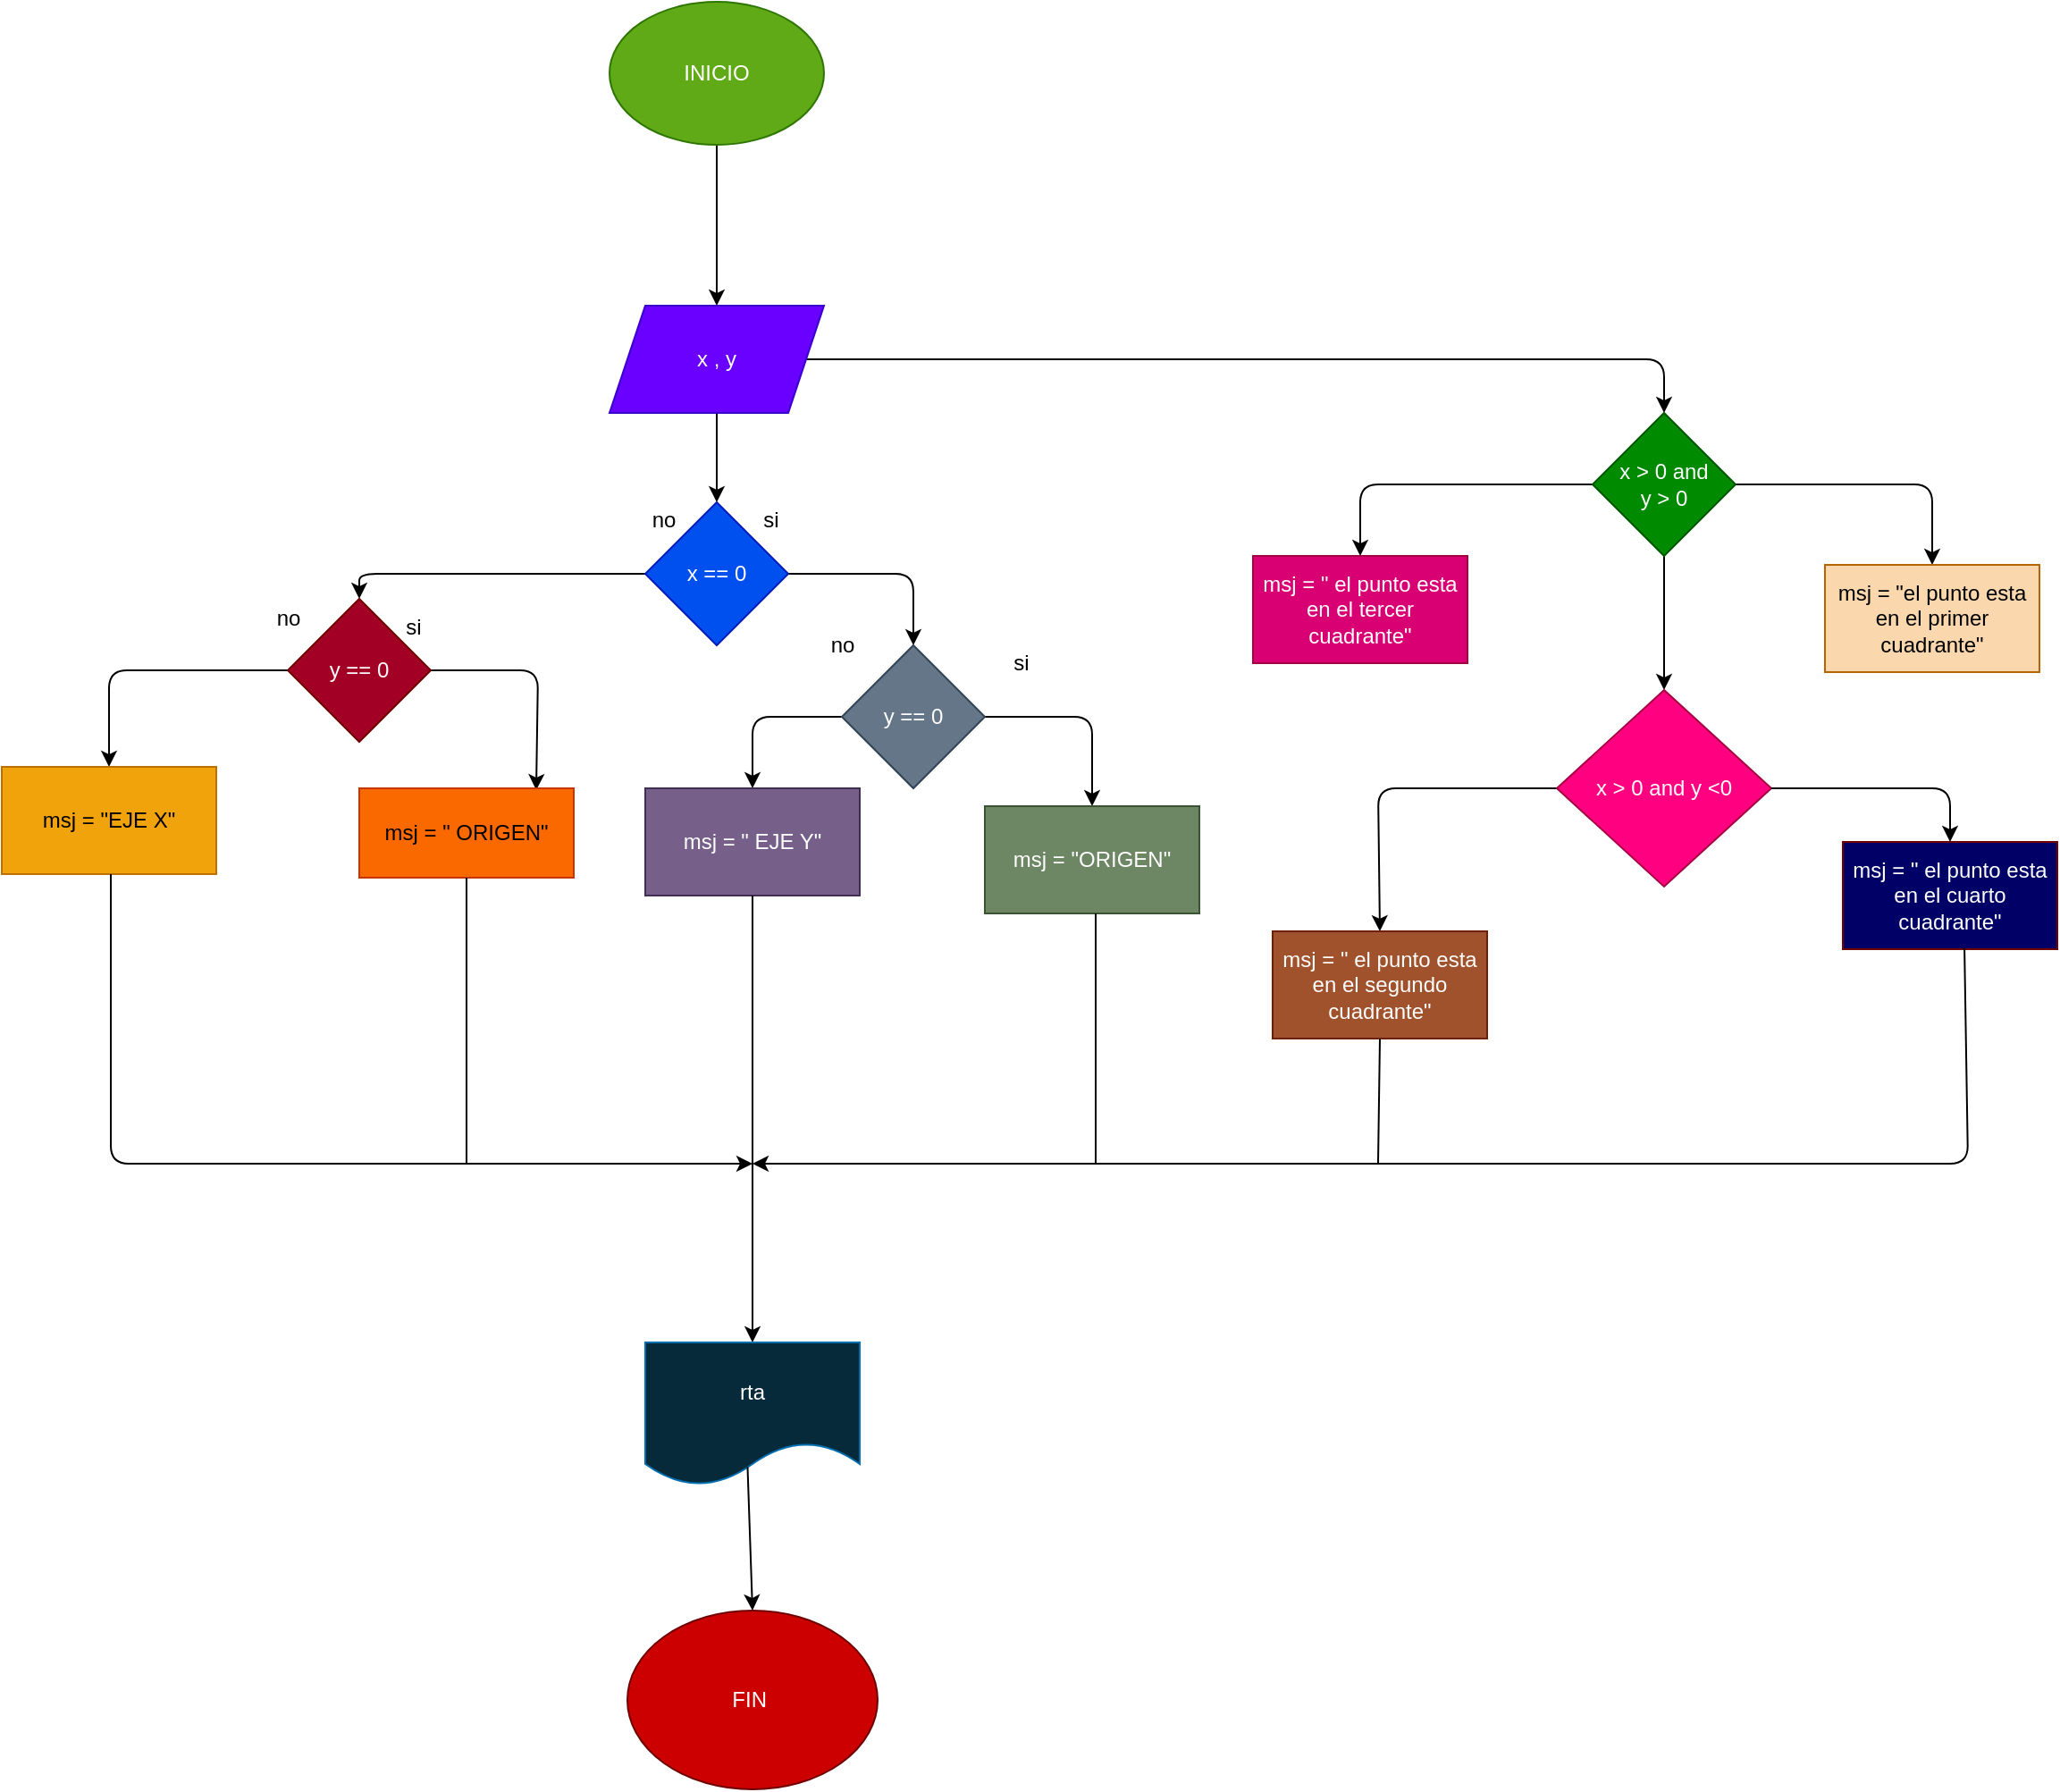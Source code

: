 <mxfile>
    <diagram id="8davi5XSk05cAcFORBnF" name="Page-1">
        <mxGraphModel dx="960" dy="800" grid="1" gridSize="10" guides="1" tooltips="1" connect="1" arrows="1" fold="1" page="1" pageScale="1" pageWidth="850" pageHeight="1100" math="0" shadow="0">
            <root>
                <mxCell id="0"/>
                <mxCell id="1" parent="0"/>
                <mxCell id="4" value="" style="edgeStyle=none;html=1;" parent="1" source="2" target="3" edge="1">
                    <mxGeometry relative="1" as="geometry"/>
                </mxCell>
                <mxCell id="2" value="INICIO" style="ellipse;whiteSpace=wrap;html=1;fillColor=#60a917;fontColor=#ffffff;strokeColor=#2D7600;" parent="1" vertex="1">
                    <mxGeometry x="360" y="20" width="120" height="80" as="geometry"/>
                </mxCell>
                <mxCell id="6" value="" style="edgeStyle=none;html=1;" parent="1" source="3" target="5" edge="1">
                    <mxGeometry relative="1" as="geometry"/>
                </mxCell>
                <mxCell id="23" value="" style="edgeStyle=none;html=1;" parent="1" source="3" target="22" edge="1">
                    <mxGeometry relative="1" as="geometry">
                        <Array as="points">
                            <mxPoint x="950" y="220"/>
                        </Array>
                    </mxGeometry>
                </mxCell>
                <mxCell id="3" value="x , y" style="shape=parallelogram;perimeter=parallelogramPerimeter;whiteSpace=wrap;html=1;fixedSize=1;fillColor=#6a00ff;fontColor=#ffffff;strokeColor=#3700CC;" parent="1" vertex="1">
                    <mxGeometry x="360" y="190" width="120" height="60" as="geometry"/>
                </mxCell>
                <mxCell id="10" value="" style="edgeStyle=none;html=1;" parent="1" source="5" target="9" edge="1">
                    <mxGeometry relative="1" as="geometry">
                        <Array as="points">
                            <mxPoint x="530" y="340"/>
                        </Array>
                    </mxGeometry>
                </mxCell>
                <mxCell id="16" value="" style="edgeStyle=none;html=1;" parent="1" source="5" target="15" edge="1">
                    <mxGeometry relative="1" as="geometry">
                        <Array as="points">
                            <mxPoint x="220" y="340"/>
                        </Array>
                    </mxGeometry>
                </mxCell>
                <mxCell id="5" value="x == 0" style="rhombus;whiteSpace=wrap;html=1;fillColor=#0050ef;fontColor=#ffffff;strokeColor=#001DBC;" parent="1" vertex="1">
                    <mxGeometry x="380" y="300" width="80" height="80" as="geometry"/>
                </mxCell>
                <mxCell id="7" value="si" style="text;html=1;align=center;verticalAlign=middle;resizable=0;points=[];autosize=1;strokeColor=none;fillColor=none;" parent="1" vertex="1">
                    <mxGeometry x="435" y="295" width="30" height="30" as="geometry"/>
                </mxCell>
                <mxCell id="8" value="no" style="text;html=1;align=center;verticalAlign=middle;resizable=0;points=[];autosize=1;strokeColor=none;fillColor=none;" parent="1" vertex="1">
                    <mxGeometry x="370" y="295" width="40" height="30" as="geometry"/>
                </mxCell>
                <mxCell id="12" value="" style="edgeStyle=none;html=1;" parent="1" source="9" target="11" edge="1">
                    <mxGeometry relative="1" as="geometry">
                        <Array as="points">
                            <mxPoint x="630" y="420"/>
                        </Array>
                    </mxGeometry>
                </mxCell>
                <mxCell id="14" value="" style="edgeStyle=none;html=1;" parent="1" source="9" target="13" edge="1">
                    <mxGeometry relative="1" as="geometry">
                        <Array as="points">
                            <mxPoint x="440" y="420"/>
                        </Array>
                    </mxGeometry>
                </mxCell>
                <mxCell id="9" value="y == 0" style="rhombus;whiteSpace=wrap;html=1;fillColor=#647687;fontColor=#ffffff;strokeColor=#314354;" parent="1" vertex="1">
                    <mxGeometry x="490" y="380" width="80" height="80" as="geometry"/>
                </mxCell>
                <mxCell id="11" value="msj = &quot;ORIGEN&quot;" style="whiteSpace=wrap;html=1;fillColor=#6d8764;fontColor=#ffffff;strokeColor=#3A5431;" parent="1" vertex="1">
                    <mxGeometry x="570" y="470" width="120" height="60" as="geometry"/>
                </mxCell>
                <mxCell id="13" value="msj = &quot; EJE Y&quot;" style="whiteSpace=wrap;html=1;fillColor=#76608a;fontColor=#ffffff;strokeColor=#432D57;" parent="1" vertex="1">
                    <mxGeometry x="380" y="460" width="120" height="60" as="geometry"/>
                </mxCell>
                <mxCell id="18" value="" style="edgeStyle=none;html=1;entryX=0.825;entryY=0.02;entryDx=0;entryDy=0;entryPerimeter=0;" parent="1" source="15" target="17" edge="1">
                    <mxGeometry relative="1" as="geometry">
                        <Array as="points">
                            <mxPoint x="320" y="394"/>
                        </Array>
                    </mxGeometry>
                </mxCell>
                <mxCell id="21" value="" style="edgeStyle=none;html=1;" parent="1" source="15" target="20" edge="1">
                    <mxGeometry relative="1" as="geometry">
                        <Array as="points">
                            <mxPoint x="80" y="394"/>
                        </Array>
                    </mxGeometry>
                </mxCell>
                <mxCell id="15" value="y == 0" style="rhombus;whiteSpace=wrap;html=1;fillColor=#a20025;fontColor=#ffffff;strokeColor=#6F0000;" parent="1" vertex="1">
                    <mxGeometry x="180" y="354" width="80" height="80" as="geometry"/>
                </mxCell>
                <mxCell id="17" value="msj = &quot; ORIGEN&quot;" style="whiteSpace=wrap;html=1;fillColor=#fa6800;fontColor=#000000;strokeColor=#C73500;" parent="1" vertex="1">
                    <mxGeometry x="220" y="460" width="120" height="50" as="geometry"/>
                </mxCell>
                <mxCell id="20" value="msj = &quot;EJE X&quot;" style="whiteSpace=wrap;html=1;fillColor=#f0a30a;fontColor=#000000;strokeColor=#BD7000;" parent="1" vertex="1">
                    <mxGeometry x="20" y="448" width="120" height="60" as="geometry"/>
                </mxCell>
                <mxCell id="29" value="" style="edgeStyle=none;html=1;" edge="1" parent="1" source="22" target="28">
                    <mxGeometry relative="1" as="geometry">
                        <Array as="points">
                            <mxPoint x="1100" y="290"/>
                        </Array>
                    </mxGeometry>
                </mxCell>
                <mxCell id="31" value="" style="edgeStyle=none;html=1;" edge="1" parent="1" source="22" target="30">
                    <mxGeometry relative="1" as="geometry">
                        <Array as="points">
                            <mxPoint x="780" y="290"/>
                        </Array>
                    </mxGeometry>
                </mxCell>
                <mxCell id="33" value="" style="edgeStyle=none;html=1;" edge="1" parent="1" source="22" target="32">
                    <mxGeometry relative="1" as="geometry"/>
                </mxCell>
                <mxCell id="22" value="x &amp;gt; 0 and&lt;br&gt;y &amp;gt; 0" style="rhombus;whiteSpace=wrap;html=1;fillColor=#008a00;fontColor=#ffffff;strokeColor=#005700;" parent="1" vertex="1">
                    <mxGeometry x="910" y="250" width="80" height="80" as="geometry"/>
                </mxCell>
                <mxCell id="24" value="si" style="text;html=1;align=center;verticalAlign=middle;resizable=0;points=[];autosize=1;strokeColor=none;fillColor=none;" vertex="1" parent="1">
                    <mxGeometry x="235" y="355" width="30" height="30" as="geometry"/>
                </mxCell>
                <mxCell id="25" value="no" style="text;html=1;align=center;verticalAlign=middle;resizable=0;points=[];autosize=1;strokeColor=none;fillColor=none;" vertex="1" parent="1">
                    <mxGeometry x="160" y="350" width="40" height="30" as="geometry"/>
                </mxCell>
                <mxCell id="26" value="si" style="text;html=1;align=center;verticalAlign=middle;resizable=0;points=[];autosize=1;strokeColor=none;fillColor=none;" vertex="1" parent="1">
                    <mxGeometry x="575" y="375" width="30" height="30" as="geometry"/>
                </mxCell>
                <mxCell id="27" value="no" style="text;html=1;align=center;verticalAlign=middle;resizable=0;points=[];autosize=1;strokeColor=none;fillColor=none;" vertex="1" parent="1">
                    <mxGeometry x="470" y="365" width="40" height="30" as="geometry"/>
                </mxCell>
                <mxCell id="28" value="&lt;font color=&quot;#000000&quot;&gt;msj = &quot;el punto esta en el primer cuadrante&quot;&lt;/font&gt;" style="whiteSpace=wrap;html=1;fillColor=#fad7ac;strokeColor=#b46504;" vertex="1" parent="1">
                    <mxGeometry x="1040" y="335" width="120" height="60" as="geometry"/>
                </mxCell>
                <mxCell id="30" value="msj = &quot; el punto esta en el tercer cuadrante&quot;" style="whiteSpace=wrap;html=1;fillColor=#d80073;fontColor=#ffffff;strokeColor=#A50040;" vertex="1" parent="1">
                    <mxGeometry x="720" y="330" width="120" height="60" as="geometry"/>
                </mxCell>
                <mxCell id="39" value="" style="edgeStyle=none;html=1;entryX=0.5;entryY=0;entryDx=0;entryDy=0;" edge="1" parent="1" source="32" target="42">
                    <mxGeometry relative="1" as="geometry">
                        <mxPoint x="790" y="540" as="targetPoint"/>
                        <Array as="points">
                            <mxPoint x="790" y="460"/>
                        </Array>
                    </mxGeometry>
                </mxCell>
                <mxCell id="32" value="x &amp;gt; 0 and y &amp;lt;0" style="rhombus;whiteSpace=wrap;html=1;fillColor=#FF0080;fontColor=#ffffff;strokeColor=#A50040;" vertex="1" parent="1">
                    <mxGeometry x="890" y="405" width="120" height="110" as="geometry"/>
                </mxCell>
                <mxCell id="36" value="msj = &quot; el punto esta en el cuarto cuadrante&quot;" style="whiteSpace=wrap;html=1;fillColor=#000066;strokeColor=#6F0000;fontColor=#ffffff;" vertex="1" parent="1">
                    <mxGeometry x="1050" y="490" width="120" height="60" as="geometry"/>
                </mxCell>
                <mxCell id="37" value="" style="endArrow=classic;html=1;exitX=1;exitY=0.5;exitDx=0;exitDy=0;entryX=0.5;entryY=0;entryDx=0;entryDy=0;" edge="1" parent="1" source="32" target="36">
                    <mxGeometry width="50" height="50" relative="1" as="geometry">
                        <mxPoint x="950" y="500" as="sourcePoint"/>
                        <mxPoint x="1000" y="450" as="targetPoint"/>
                        <Array as="points">
                            <mxPoint x="1110" y="460"/>
                        </Array>
                    </mxGeometry>
                </mxCell>
                <mxCell id="42" value="msj = &quot; el punto esta en el segundo cuadrante&quot;" style="whiteSpace=wrap;html=1;fillColor=#a0522d;fontColor=#ffffff;strokeColor=#6D1F00;" vertex="1" parent="1">
                    <mxGeometry x="731" y="540" width="120" height="60" as="geometry"/>
                </mxCell>
                <mxCell id="46" value="" style="endArrow=classic;html=1;exitX=0.5;exitY=1;exitDx=0;exitDy=0;" edge="1" parent="1">
                    <mxGeometry width="50" height="50" relative="1" as="geometry">
                        <mxPoint x="81" y="508" as="sourcePoint"/>
                        <mxPoint x="440" y="670" as="targetPoint"/>
                        <Array as="points">
                            <mxPoint x="81" y="670"/>
                        </Array>
                    </mxGeometry>
                </mxCell>
                <mxCell id="55" value="" style="endArrow=classic;html=1;exitX=0.567;exitY=0.983;exitDx=0;exitDy=0;exitPerimeter=0;" edge="1" parent="1" source="36">
                    <mxGeometry width="50" height="50" relative="1" as="geometry">
                        <mxPoint x="1117" y="550" as="sourcePoint"/>
                        <mxPoint x="440" y="670" as="targetPoint"/>
                        <Array as="points">
                            <mxPoint x="1120" y="670"/>
                        </Array>
                    </mxGeometry>
                </mxCell>
                <mxCell id="56" value="" style="endArrow=none;html=1;entryX=0.5;entryY=1;entryDx=0;entryDy=0;" edge="1" parent="1" target="17">
                    <mxGeometry width="50" height="50" relative="1" as="geometry">
                        <mxPoint x="280" y="670" as="sourcePoint"/>
                        <mxPoint x="290" y="540" as="targetPoint"/>
                    </mxGeometry>
                </mxCell>
                <mxCell id="57" value="" style="endArrow=none;html=1;exitX=0.5;exitY=1;exitDx=0;exitDy=0;" edge="1" parent="1" source="13">
                    <mxGeometry width="50" height="50" relative="1" as="geometry">
                        <mxPoint x="240" y="590" as="sourcePoint"/>
                        <mxPoint x="440" y="670" as="targetPoint"/>
                    </mxGeometry>
                </mxCell>
                <mxCell id="58" value="" style="endArrow=none;html=1;exitX=0.5;exitY=1;exitDx=0;exitDy=0;" edge="1" parent="1">
                    <mxGeometry width="50" height="50" relative="1" as="geometry">
                        <mxPoint x="632" y="530" as="sourcePoint"/>
                        <mxPoint x="632" y="670" as="targetPoint"/>
                    </mxGeometry>
                </mxCell>
                <mxCell id="59" value="" style="endArrow=none;html=1;exitX=0.5;exitY=1;exitDx=0;exitDy=0;" edge="1" parent="1" source="42">
                    <mxGeometry width="50" height="50" relative="1" as="geometry">
                        <mxPoint x="720" y="590" as="sourcePoint"/>
                        <mxPoint x="790" y="670" as="targetPoint"/>
                    </mxGeometry>
                </mxCell>
                <mxCell id="65" value="" style="endArrow=classic;html=1;" edge="1" parent="1" target="66">
                    <mxGeometry width="50" height="50" relative="1" as="geometry">
                        <mxPoint x="440" y="670" as="sourcePoint"/>
                        <mxPoint x="440" y="740" as="targetPoint"/>
                    </mxGeometry>
                </mxCell>
                <mxCell id="66" value="rta" style="shape=document;whiteSpace=wrap;html=1;boundedLbl=1;fillColor=#072A3B;fontColor=#ffffff;strokeColor=#006EAF;" vertex="1" parent="1">
                    <mxGeometry x="380" y="770" width="120" height="80" as="geometry"/>
                </mxCell>
                <mxCell id="67" value="FIN&amp;nbsp;" style="ellipse;whiteSpace=wrap;html=1;fillColor=#CC0000;fontColor=#ffffff;strokeColor=#6F0000;" vertex="1" parent="1">
                    <mxGeometry x="370" y="920" width="140" height="100" as="geometry"/>
                </mxCell>
                <mxCell id="68" value="" style="endArrow=classic;html=1;exitX=0.477;exitY=0.871;exitDx=0;exitDy=0;exitPerimeter=0;entryX=0.5;entryY=0;entryDx=0;entryDy=0;" edge="1" parent="1" source="66" target="67">
                    <mxGeometry width="50" height="50" relative="1" as="geometry">
                        <mxPoint x="500" y="920" as="sourcePoint"/>
                        <mxPoint x="550" y="870" as="targetPoint"/>
                    </mxGeometry>
                </mxCell>
            </root>
        </mxGraphModel>
    </diagram>
</mxfile>